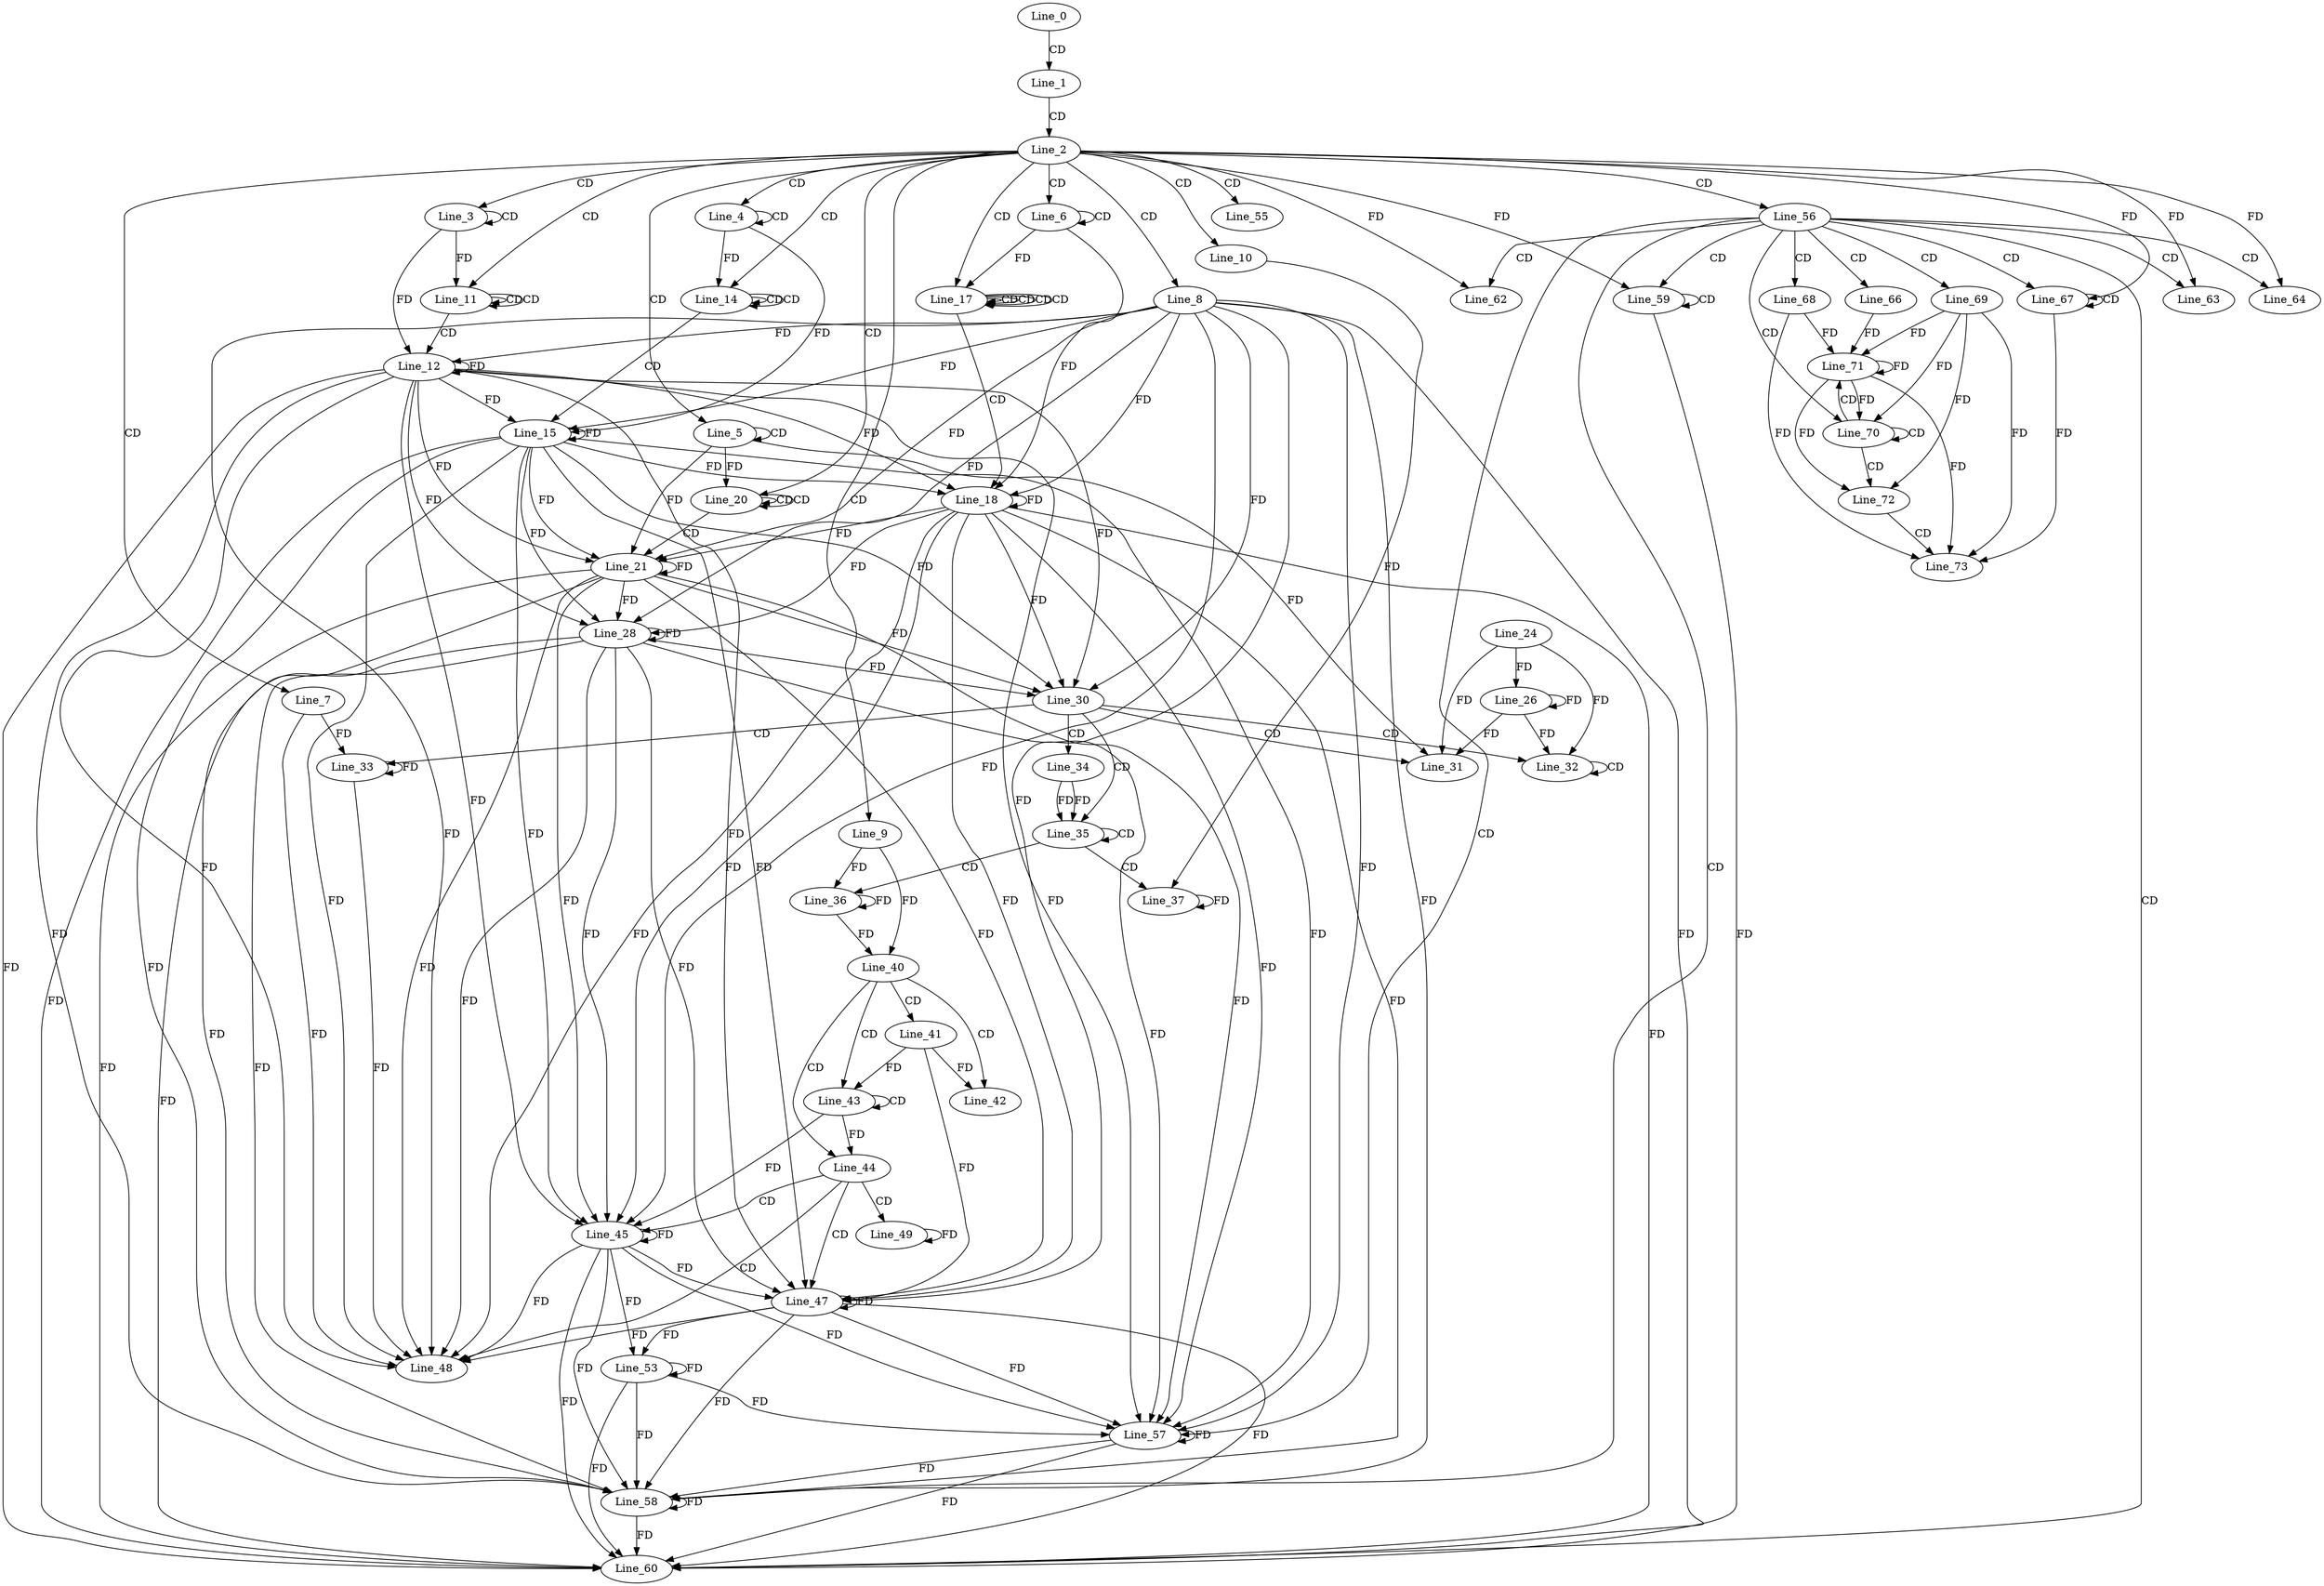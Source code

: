 digraph G {
  Line_0;
  Line_1;
  Line_2;
  Line_3;
  Line_3;
  Line_4;
  Line_4;
  Line_5;
  Line_5;
  Line_6;
  Line_6;
  Line_7;
  Line_8;
  Line_9;
  Line_10;
  Line_11;
  Line_11;
  Line_11;
  Line_12;
  Line_14;
  Line_14;
  Line_14;
  Line_14;
  Line_14;
  Line_15;
  Line_17;
  Line_17;
  Line_17;
  Line_17;
  Line_17;
  Line_17;
  Line_17;
  Line_17;
  Line_17;
  Line_18;
  Line_20;
  Line_20;
  Line_20;
  Line_21;
  Line_24;
  Line_26;
  Line_26;
  Line_28;
  Line_28;
  Line_30;
  Line_31;
  Line_31;
  Line_32;
  Line_32;
  Line_32;
  Line_33;
  Line_34;
  Line_35;
  Line_35;
  Line_36;
  Line_37;
  Line_40;
  Line_40;
  Line_41;
  Line_42;
  Line_43;
  Line_43;
  Line_44;
  Line_45;
  Line_45;
  Line_47;
  Line_47;
  Line_48;
  Line_49;
  Line_53;
  Line_53;
  Line_55;
  Line_56;
  Line_57;
  Line_57;
  Line_58;
  Line_59;
  Line_59;
  Line_60;
  Line_62;
  Line_63;
  Line_64;
  Line_66;
  Line_67;
  Line_67;
  Line_68;
  Line_69;
  Line_70;
  Line_71;
  Line_71;
  Line_72;
  Line_73;
  Line_0 -> Line_1 [ label="CD" ];
  Line_1 -> Line_2 [ label="CD" ];
  Line_2 -> Line_3 [ label="CD" ];
  Line_3 -> Line_3 [ label="CD" ];
  Line_2 -> Line_4 [ label="CD" ];
  Line_4 -> Line_4 [ label="CD" ];
  Line_2 -> Line_5 [ label="CD" ];
  Line_5 -> Line_5 [ label="CD" ];
  Line_2 -> Line_6 [ label="CD" ];
  Line_6 -> Line_6 [ label="CD" ];
  Line_2 -> Line_7 [ label="CD" ];
  Line_2 -> Line_8 [ label="CD" ];
  Line_2 -> Line_9 [ label="CD" ];
  Line_2 -> Line_10 [ label="CD" ];
  Line_2 -> Line_11 [ label="CD" ];
  Line_11 -> Line_11 [ label="CD" ];
  Line_11 -> Line_11 [ label="CD" ];
  Line_3 -> Line_11 [ label="FD" ];
  Line_11 -> Line_12 [ label="CD" ];
  Line_8 -> Line_12 [ label="FD" ];
  Line_12 -> Line_12 [ label="FD" ];
  Line_3 -> Line_12 [ label="FD" ];
  Line_2 -> Line_14 [ label="CD" ];
  Line_14 -> Line_14 [ label="CD" ];
  Line_4 -> Line_14 [ label="FD" ];
  Line_14 -> Line_14 [ label="CD" ];
  Line_14 -> Line_15 [ label="CD" ];
  Line_8 -> Line_15 [ label="FD" ];
  Line_12 -> Line_15 [ label="FD" ];
  Line_15 -> Line_15 [ label="FD" ];
  Line_4 -> Line_15 [ label="FD" ];
  Line_2 -> Line_17 [ label="CD" ];
  Line_17 -> Line_17 [ label="CD" ];
  Line_6 -> Line_17 [ label="FD" ];
  Line_17 -> Line_17 [ label="CD" ];
  Line_17 -> Line_17 [ label="CD" ];
  Line_17 -> Line_17 [ label="CD" ];
  Line_17 -> Line_18 [ label="CD" ];
  Line_8 -> Line_18 [ label="FD" ];
  Line_12 -> Line_18 [ label="FD" ];
  Line_15 -> Line_18 [ label="FD" ];
  Line_18 -> Line_18 [ label="FD" ];
  Line_6 -> Line_18 [ label="FD" ];
  Line_2 -> Line_20 [ label="CD" ];
  Line_20 -> Line_20 [ label="CD" ];
  Line_20 -> Line_20 [ label="CD" ];
  Line_5 -> Line_20 [ label="FD" ];
  Line_20 -> Line_21 [ label="CD" ];
  Line_8 -> Line_21 [ label="FD" ];
  Line_12 -> Line_21 [ label="FD" ];
  Line_15 -> Line_21 [ label="FD" ];
  Line_18 -> Line_21 [ label="FD" ];
  Line_21 -> Line_21 [ label="FD" ];
  Line_5 -> Line_21 [ label="FD" ];
  Line_24 -> Line_26 [ label="FD" ];
  Line_26 -> Line_26 [ label="FD" ];
  Line_8 -> Line_28 [ label="FD" ];
  Line_12 -> Line_28 [ label="FD" ];
  Line_15 -> Line_28 [ label="FD" ];
  Line_18 -> Line_28 [ label="FD" ];
  Line_21 -> Line_28 [ label="FD" ];
  Line_28 -> Line_28 [ label="FD" ];
  Line_8 -> Line_30 [ label="FD" ];
  Line_12 -> Line_30 [ label="FD" ];
  Line_15 -> Line_30 [ label="FD" ];
  Line_18 -> Line_30 [ label="FD" ];
  Line_21 -> Line_30 [ label="FD" ];
  Line_28 -> Line_30 [ label="FD" ];
  Line_30 -> Line_31 [ label="CD" ];
  Line_24 -> Line_31 [ label="FD" ];
  Line_26 -> Line_31 [ label="FD" ];
  Line_5 -> Line_31 [ label="FD" ];
  Line_30 -> Line_32 [ label="CD" ];
  Line_32 -> Line_32 [ label="CD" ];
  Line_24 -> Line_32 [ label="FD" ];
  Line_26 -> Line_32 [ label="FD" ];
  Line_30 -> Line_33 [ label="CD" ];
  Line_7 -> Line_33 [ label="FD" ];
  Line_33 -> Line_33 [ label="FD" ];
  Line_30 -> Line_34 [ label="CD" ];
  Line_30 -> Line_35 [ label="CD" ];
  Line_34 -> Line_35 [ label="FD" ];
  Line_35 -> Line_35 [ label="CD" ];
  Line_34 -> Line_35 [ label="FD" ];
  Line_35 -> Line_36 [ label="CD" ];
  Line_9 -> Line_36 [ label="FD" ];
  Line_36 -> Line_36 [ label="FD" ];
  Line_35 -> Line_37 [ label="CD" ];
  Line_10 -> Line_37 [ label="FD" ];
  Line_37 -> Line_37 [ label="FD" ];
  Line_9 -> Line_40 [ label="FD" ];
  Line_36 -> Line_40 [ label="FD" ];
  Line_40 -> Line_41 [ label="CD" ];
  Line_40 -> Line_42 [ label="CD" ];
  Line_41 -> Line_42 [ label="FD" ];
  Line_40 -> Line_43 [ label="CD" ];
  Line_43 -> Line_43 [ label="CD" ];
  Line_41 -> Line_43 [ label="FD" ];
  Line_40 -> Line_44 [ label="CD" ];
  Line_43 -> Line_44 [ label="FD" ];
  Line_44 -> Line_45 [ label="CD" ];
  Line_8 -> Line_45 [ label="FD" ];
  Line_12 -> Line_45 [ label="FD" ];
  Line_15 -> Line_45 [ label="FD" ];
  Line_18 -> Line_45 [ label="FD" ];
  Line_21 -> Line_45 [ label="FD" ];
  Line_28 -> Line_45 [ label="FD" ];
  Line_45 -> Line_45 [ label="FD" ];
  Line_43 -> Line_45 [ label="FD" ];
  Line_44 -> Line_47 [ label="CD" ];
  Line_8 -> Line_47 [ label="FD" ];
  Line_12 -> Line_47 [ label="FD" ];
  Line_15 -> Line_47 [ label="FD" ];
  Line_18 -> Line_47 [ label="FD" ];
  Line_21 -> Line_47 [ label="FD" ];
  Line_28 -> Line_47 [ label="FD" ];
  Line_45 -> Line_47 [ label="FD" ];
  Line_47 -> Line_47 [ label="FD" ];
  Line_41 -> Line_47 [ label="FD" ];
  Line_44 -> Line_48 [ label="CD" ];
  Line_7 -> Line_48 [ label="FD" ];
  Line_33 -> Line_48 [ label="FD" ];
  Line_8 -> Line_48 [ label="FD" ];
  Line_12 -> Line_48 [ label="FD" ];
  Line_15 -> Line_48 [ label="FD" ];
  Line_18 -> Line_48 [ label="FD" ];
  Line_21 -> Line_48 [ label="FD" ];
  Line_28 -> Line_48 [ label="FD" ];
  Line_45 -> Line_48 [ label="FD" ];
  Line_47 -> Line_48 [ label="FD" ];
  Line_44 -> Line_49 [ label="CD" ];
  Line_49 -> Line_49 [ label="FD" ];
  Line_45 -> Line_53 [ label="FD" ];
  Line_47 -> Line_53 [ label="FD" ];
  Line_53 -> Line_53 [ label="FD" ];
  Line_2 -> Line_55 [ label="CD" ];
  Line_2 -> Line_56 [ label="CD" ];
  Line_56 -> Line_57 [ label="CD" ];
  Line_8 -> Line_57 [ label="FD" ];
  Line_12 -> Line_57 [ label="FD" ];
  Line_15 -> Line_57 [ label="FD" ];
  Line_18 -> Line_57 [ label="FD" ];
  Line_21 -> Line_57 [ label="FD" ];
  Line_28 -> Line_57 [ label="FD" ];
  Line_45 -> Line_57 [ label="FD" ];
  Line_47 -> Line_57 [ label="FD" ];
  Line_53 -> Line_57 [ label="FD" ];
  Line_57 -> Line_57 [ label="FD" ];
  Line_56 -> Line_58 [ label="CD" ];
  Line_8 -> Line_58 [ label="FD" ];
  Line_12 -> Line_58 [ label="FD" ];
  Line_15 -> Line_58 [ label="FD" ];
  Line_18 -> Line_58 [ label="FD" ];
  Line_21 -> Line_58 [ label="FD" ];
  Line_28 -> Line_58 [ label="FD" ];
  Line_45 -> Line_58 [ label="FD" ];
  Line_47 -> Line_58 [ label="FD" ];
  Line_53 -> Line_58 [ label="FD" ];
  Line_57 -> Line_58 [ label="FD" ];
  Line_58 -> Line_58 [ label="FD" ];
  Line_56 -> Line_59 [ label="CD" ];
  Line_59 -> Line_59 [ label="CD" ];
  Line_2 -> Line_59 [ label="FD" ];
  Line_56 -> Line_60 [ label="CD" ];
  Line_59 -> Line_60 [ label="FD" ];
  Line_8 -> Line_60 [ label="FD" ];
  Line_12 -> Line_60 [ label="FD" ];
  Line_15 -> Line_60 [ label="FD" ];
  Line_18 -> Line_60 [ label="FD" ];
  Line_21 -> Line_60 [ label="FD" ];
  Line_28 -> Line_60 [ label="FD" ];
  Line_45 -> Line_60 [ label="FD" ];
  Line_47 -> Line_60 [ label="FD" ];
  Line_53 -> Line_60 [ label="FD" ];
  Line_57 -> Line_60 [ label="FD" ];
  Line_58 -> Line_60 [ label="FD" ];
  Line_56 -> Line_62 [ label="CD" ];
  Line_2 -> Line_62 [ label="FD" ];
  Line_56 -> Line_63 [ label="CD" ];
  Line_2 -> Line_63 [ label="FD" ];
  Line_56 -> Line_64 [ label="CD" ];
  Line_2 -> Line_64 [ label="FD" ];
  Line_56 -> Line_66 [ label="CD" ];
  Line_56 -> Line_67 [ label="CD" ];
  Line_67 -> Line_67 [ label="CD" ];
  Line_2 -> Line_67 [ label="FD" ];
  Line_56 -> Line_68 [ label="CD" ];
  Line_56 -> Line_69 [ label="CD" ];
  Line_56 -> Line_70 [ label="CD" ];
  Line_70 -> Line_70 [ label="CD" ];
  Line_69 -> Line_70 [ label="FD" ];
  Line_70 -> Line_71 [ label="CD" ];
  Line_71 -> Line_71 [ label="FD" ];
  Line_69 -> Line_71 [ label="FD" ];
  Line_66 -> Line_71 [ label="FD" ];
  Line_68 -> Line_71 [ label="FD" ];
  Line_70 -> Line_72 [ label="CD" ];
  Line_71 -> Line_72 [ label="FD" ];
  Line_69 -> Line_72 [ label="FD" ];
  Line_72 -> Line_73 [ label="CD" ];
  Line_67 -> Line_73 [ label="FD" ];
  Line_68 -> Line_73 [ label="FD" ];
  Line_71 -> Line_73 [ label="FD" ];
  Line_69 -> Line_73 [ label="FD" ];
  Line_71 -> Line_70 [ label="FD" ];
}
